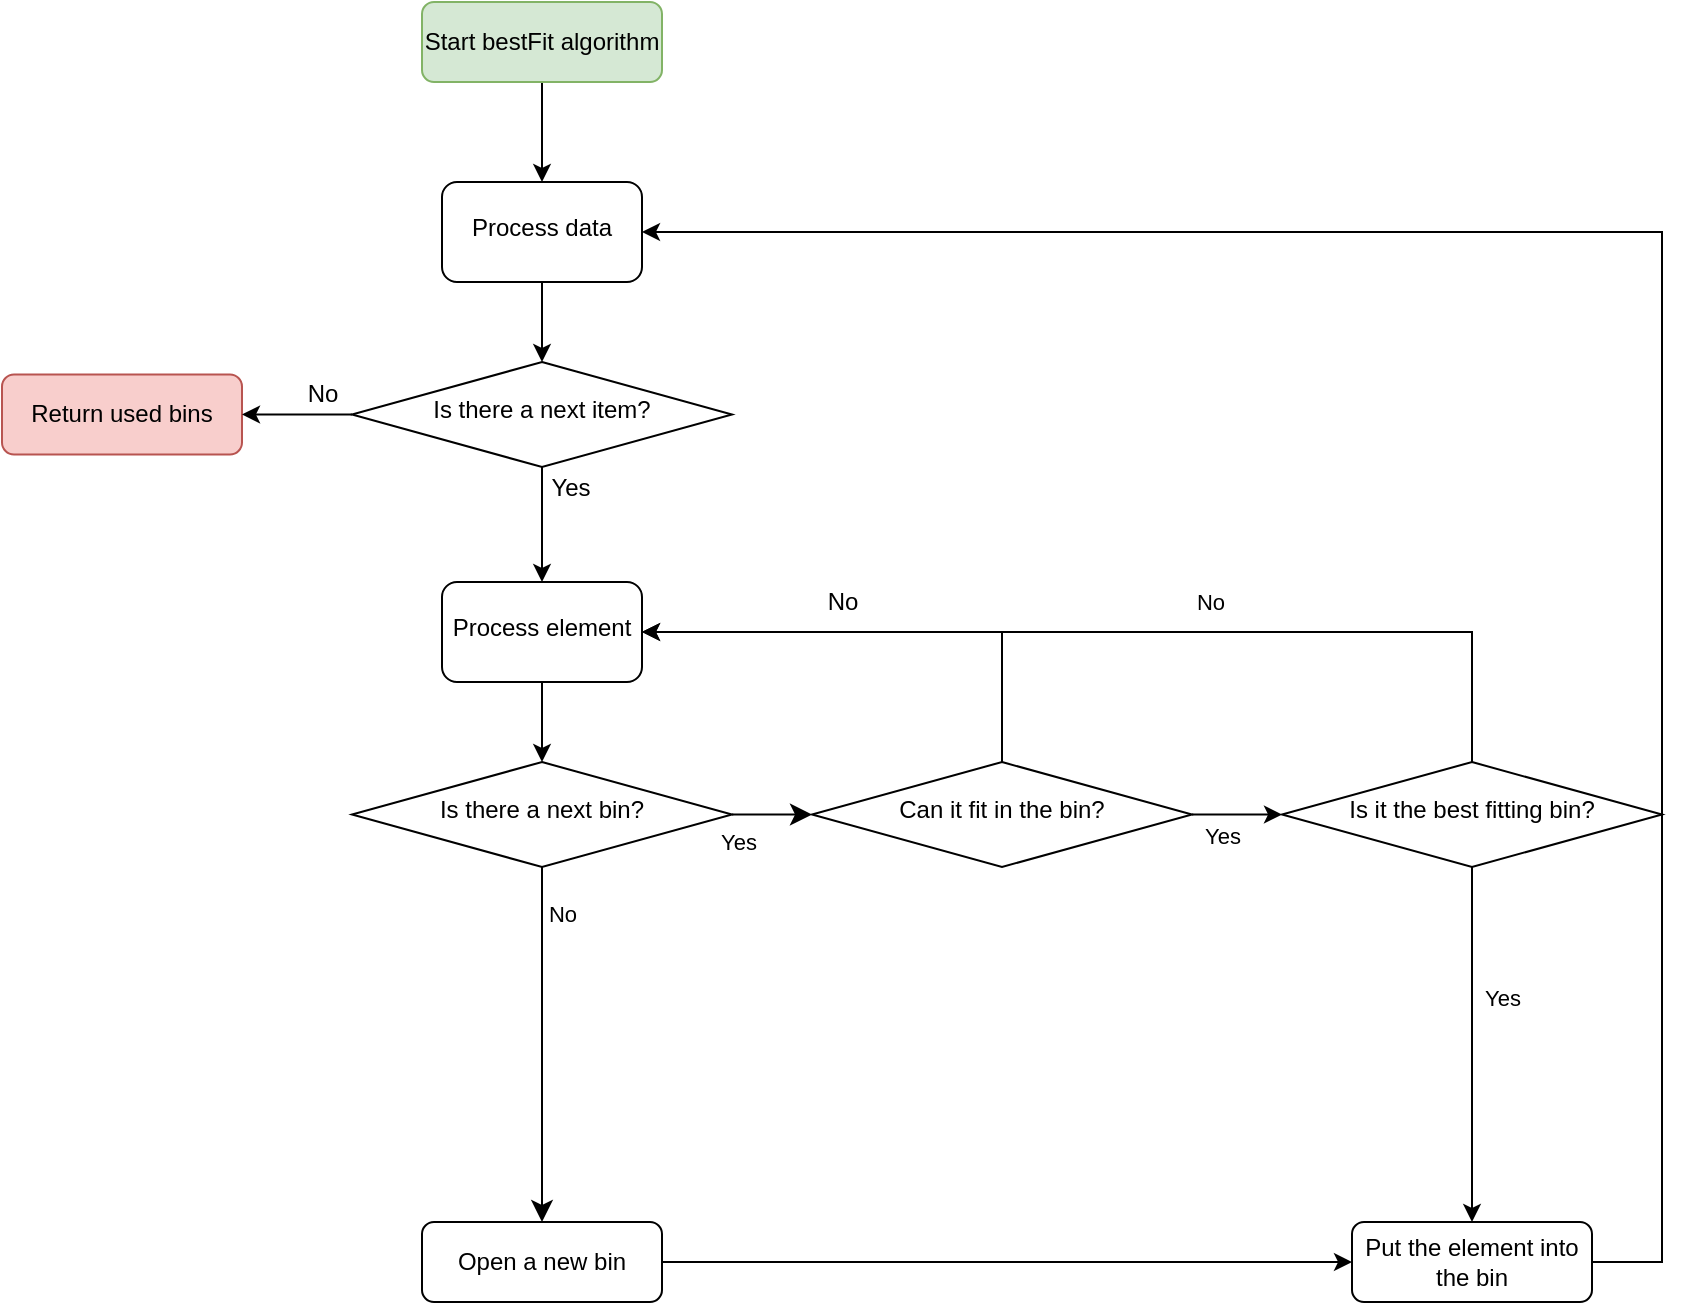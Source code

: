<mxfile version="17.4.0" type="device"><diagram id="C5RBs43oDa-KdzZeNtuy" name="Page-1"><mxGraphModel dx="1384" dy="720" grid="1" gridSize="10" guides="1" tooltips="1" connect="1" arrows="1" fold="1" page="1" pageScale="1" pageWidth="827" pageHeight="1169" math="0" shadow="0"><root><mxCell id="WIyWlLk6GJQsqaUBKTNV-0"/><mxCell id="WIyWlLk6GJQsqaUBKTNV-1" parent="WIyWlLk6GJQsqaUBKTNV-0"/><mxCell id="agns-Es65MP-PlPDPCuO-2" style="edgeStyle=orthogonalEdgeStyle;rounded=0;orthogonalLoop=1;jettySize=auto;html=1;entryX=0.5;entryY=0;entryDx=0;entryDy=0;" parent="WIyWlLk6GJQsqaUBKTNV-1" source="WIyWlLk6GJQsqaUBKTNV-3" target="WIyWlLk6GJQsqaUBKTNV-6" edge="1"><mxGeometry relative="1" as="geometry"/></mxCell><mxCell id="WIyWlLk6GJQsqaUBKTNV-3" value="Start bestFit algorithm" style="rounded=1;whiteSpace=wrap;html=1;fontSize=12;glass=0;strokeWidth=1;shadow=0;fillColor=#d5e8d4;strokeColor=#82b366;" parent="WIyWlLk6GJQsqaUBKTNV-1" vertex="1"><mxGeometry x="340" y="50" width="120" height="40" as="geometry"/></mxCell><mxCell id="agns-Es65MP-PlPDPCuO-18" style="edgeStyle=orthogonalEdgeStyle;rounded=0;orthogonalLoop=1;jettySize=auto;html=1;exitX=0.5;exitY=1;exitDx=0;exitDy=0;endArrow=classic;endFill=1;" parent="WIyWlLk6GJQsqaUBKTNV-1" source="WIyWlLk6GJQsqaUBKTNV-6" target="agns-Es65MP-PlPDPCuO-15" edge="1"><mxGeometry relative="1" as="geometry"/></mxCell><mxCell id="WIyWlLk6GJQsqaUBKTNV-6" value="Process data" style="rounded=1;whiteSpace=wrap;html=1;shadow=0;fontFamily=Helvetica;fontSize=12;align=center;strokeWidth=1;spacing=6;spacingTop=-4;" parent="WIyWlLk6GJQsqaUBKTNV-1" vertex="1"><mxGeometry x="350" y="140" width="100" height="50" as="geometry"/></mxCell><mxCell id="WIyWlLk6GJQsqaUBKTNV-8" value="No" style="rounded=0;html=1;jettySize=auto;orthogonalLoop=1;fontSize=11;endArrow=classic;endFill=1;endSize=8;strokeWidth=1;shadow=0;labelBackgroundColor=none;edgeStyle=orthogonalEdgeStyle;" parent="WIyWlLk6GJQsqaUBKTNV-1" source="WIyWlLk6GJQsqaUBKTNV-10" target="WIyWlLk6GJQsqaUBKTNV-11" edge="1"><mxGeometry x="-0.739" y="10" relative="1" as="geometry"><mxPoint as="offset"/></mxGeometry></mxCell><mxCell id="WIyWlLk6GJQsqaUBKTNV-9" value="Yes" style="edgeStyle=orthogonalEdgeStyle;rounded=0;html=1;jettySize=auto;orthogonalLoop=1;fontSize=11;endArrow=classic;endFill=1;endSize=8;strokeWidth=1;shadow=0;labelBackgroundColor=none;entryX=0;entryY=0.5;entryDx=0;entryDy=0;" parent="WIyWlLk6GJQsqaUBKTNV-1" source="WIyWlLk6GJQsqaUBKTNV-10" target="ZG5LSwNpVaLcJSAw-wQz-0" edge="1"><mxGeometry x="-0.841" y="-14" relative="1" as="geometry"><mxPoint as="offset"/><mxPoint x="580" y="400" as="targetPoint"/><Array as="points"/></mxGeometry></mxCell><mxCell id="WIyWlLk6GJQsqaUBKTNV-10" value="Is there a next bin?" style="rhombus;whiteSpace=wrap;html=1;shadow=0;fontFamily=Helvetica;fontSize=12;align=center;strokeWidth=1;spacing=6;spacingTop=-4;" parent="WIyWlLk6GJQsqaUBKTNV-1" vertex="1"><mxGeometry x="305" y="430" width="190" height="52.5" as="geometry"/></mxCell><mxCell id="agns-Es65MP-PlPDPCuO-29" style="edgeStyle=orthogonalEdgeStyle;rounded=0;orthogonalLoop=1;jettySize=auto;html=1;exitX=1;exitY=0.5;exitDx=0;exitDy=0;entryX=0;entryY=0.5;entryDx=0;entryDy=0;endArrow=classic;endFill=1;" parent="WIyWlLk6GJQsqaUBKTNV-1" source="WIyWlLk6GJQsqaUBKTNV-11" target="agns-Es65MP-PlPDPCuO-8" edge="1"><mxGeometry relative="1" as="geometry"/></mxCell><mxCell id="WIyWlLk6GJQsqaUBKTNV-11" value="Open a new bin" style="rounded=1;whiteSpace=wrap;html=1;fontSize=12;glass=0;strokeWidth=1;shadow=0;" parent="WIyWlLk6GJQsqaUBKTNV-1" vertex="1"><mxGeometry x="340" y="660" width="120" height="40" as="geometry"/></mxCell><mxCell id="agns-Es65MP-PlPDPCuO-4" style="edgeStyle=orthogonalEdgeStyle;rounded=0;orthogonalLoop=1;jettySize=auto;html=1;" parent="WIyWlLk6GJQsqaUBKTNV-1" source="agns-Es65MP-PlPDPCuO-0" target="WIyWlLk6GJQsqaUBKTNV-10" edge="1"><mxGeometry relative="1" as="geometry"/></mxCell><mxCell id="agns-Es65MP-PlPDPCuO-0" value="Process element" style="rounded=1;whiteSpace=wrap;html=1;shadow=0;fontFamily=Helvetica;fontSize=12;align=center;strokeWidth=1;spacing=6;spacingTop=-4;" parent="WIyWlLk6GJQsqaUBKTNV-1" vertex="1"><mxGeometry x="350" y="340" width="100" height="50" as="geometry"/></mxCell><mxCell id="agns-Es65MP-PlPDPCuO-30" style="edgeStyle=orthogonalEdgeStyle;rounded=0;orthogonalLoop=1;jettySize=auto;html=1;exitX=1;exitY=0.5;exitDx=0;exitDy=0;entryX=1;entryY=0.5;entryDx=0;entryDy=0;endArrow=classic;endFill=1;" parent="WIyWlLk6GJQsqaUBKTNV-1" source="agns-Es65MP-PlPDPCuO-8" target="WIyWlLk6GJQsqaUBKTNV-6" edge="1"><mxGeometry relative="1" as="geometry"><Array as="points"><mxPoint x="960" y="680"/><mxPoint x="960" y="165"/></Array></mxGeometry></mxCell><mxCell id="agns-Es65MP-PlPDPCuO-8" value="Put the element into the bin" style="rounded=1;whiteSpace=wrap;html=1;fontSize=12;glass=0;strokeWidth=1;shadow=0;" parent="WIyWlLk6GJQsqaUBKTNV-1" vertex="1"><mxGeometry x="805" y="660" width="120" height="40" as="geometry"/></mxCell><mxCell id="agns-Es65MP-PlPDPCuO-14" value="Return used bins" style="rounded=1;whiteSpace=wrap;html=1;fontSize=12;glass=0;strokeWidth=1;shadow=0;fillColor=#f8cecc;strokeColor=#b85450;" parent="WIyWlLk6GJQsqaUBKTNV-1" vertex="1"><mxGeometry x="130" y="236.25" width="120" height="40" as="geometry"/></mxCell><mxCell id="agns-Es65MP-PlPDPCuO-16" style="edgeStyle=orthogonalEdgeStyle;rounded=0;orthogonalLoop=1;jettySize=auto;html=1;entryX=0.5;entryY=0;entryDx=0;entryDy=0;endArrow=classic;endFill=1;" parent="WIyWlLk6GJQsqaUBKTNV-1" source="agns-Es65MP-PlPDPCuO-15" target="agns-Es65MP-PlPDPCuO-0" edge="1"><mxGeometry relative="1" as="geometry"/></mxCell><mxCell id="agns-Es65MP-PlPDPCuO-21" style="edgeStyle=orthogonalEdgeStyle;rounded=0;orthogonalLoop=1;jettySize=auto;html=1;exitX=0;exitY=0.5;exitDx=0;exitDy=0;entryX=1;entryY=0.5;entryDx=0;entryDy=0;endArrow=classic;endFill=1;" parent="WIyWlLk6GJQsqaUBKTNV-1" source="agns-Es65MP-PlPDPCuO-15" target="agns-Es65MP-PlPDPCuO-14" edge="1"><mxGeometry relative="1" as="geometry"/></mxCell><mxCell id="agns-Es65MP-PlPDPCuO-15" value="Is there a next item?" style="rhombus;whiteSpace=wrap;html=1;shadow=0;fontFamily=Helvetica;fontSize=12;align=center;strokeWidth=1;spacing=6;spacingTop=-4;" parent="WIyWlLk6GJQsqaUBKTNV-1" vertex="1"><mxGeometry x="305" y="230" width="190" height="52.5" as="geometry"/></mxCell><mxCell id="agns-Es65MP-PlPDPCuO-17" value="Yes" style="text;html=1;align=center;verticalAlign=middle;resizable=0;points=[];autosize=1;strokeColor=none;fillColor=none;" parent="WIyWlLk6GJQsqaUBKTNV-1" vertex="1"><mxGeometry x="394" y="282.5" width="40" height="20" as="geometry"/></mxCell><mxCell id="agns-Es65MP-PlPDPCuO-20" value="No" style="text;html=1;align=center;verticalAlign=middle;resizable=0;points=[];autosize=1;strokeColor=none;fillColor=none;" parent="WIyWlLk6GJQsqaUBKTNV-1" vertex="1"><mxGeometry x="275" y="236.25" width="30" height="20" as="geometry"/></mxCell><mxCell id="Vm8U8-5LNoo06sdCsBGb-10" style="edgeStyle=orthogonalEdgeStyle;rounded=0;orthogonalLoop=1;jettySize=auto;html=1;entryX=1;entryY=0.5;entryDx=0;entryDy=0;" parent="WIyWlLk6GJQsqaUBKTNV-1" source="ZG5LSwNpVaLcJSAw-wQz-0" target="agns-Es65MP-PlPDPCuO-0" edge="1"><mxGeometry relative="1" as="geometry"><Array as="points"><mxPoint x="630" y="365"/></Array></mxGeometry></mxCell><mxCell id="Vm8U8-5LNoo06sdCsBGb-12" style="edgeStyle=orthogonalEdgeStyle;rounded=0;orthogonalLoop=1;jettySize=auto;html=1;entryX=0;entryY=0.5;entryDx=0;entryDy=0;" parent="WIyWlLk6GJQsqaUBKTNV-1" source="ZG5LSwNpVaLcJSAw-wQz-0" target="Vm8U8-5LNoo06sdCsBGb-0" edge="1"><mxGeometry relative="1" as="geometry"/></mxCell><mxCell id="Vm8U8-5LNoo06sdCsBGb-13" value="Yes" style="edgeLabel;html=1;align=center;verticalAlign=middle;resizable=0;points=[];" parent="Vm8U8-5LNoo06sdCsBGb-12" vertex="1" connectable="0"><mxGeometry x="-0.315" y="1" relative="1" as="geometry"><mxPoint x="-1" y="11" as="offset"/></mxGeometry></mxCell><mxCell id="ZG5LSwNpVaLcJSAw-wQz-0" value="Can it fit in the bin?" style="rhombus;whiteSpace=wrap;html=1;shadow=0;fontFamily=Helvetica;fontSize=12;align=center;strokeWidth=1;spacing=6;spacingTop=-4;" parent="WIyWlLk6GJQsqaUBKTNV-1" vertex="1"><mxGeometry x="535" y="430" width="190" height="52.5" as="geometry"/></mxCell><mxCell id="Vm8U8-5LNoo06sdCsBGb-6" style="edgeStyle=orthogonalEdgeStyle;rounded=0;orthogonalLoop=1;jettySize=auto;html=1;entryX=0.5;entryY=0;entryDx=0;entryDy=0;" parent="WIyWlLk6GJQsqaUBKTNV-1" source="Vm8U8-5LNoo06sdCsBGb-0" target="agns-Es65MP-PlPDPCuO-8" edge="1"><mxGeometry relative="1" as="geometry"/></mxCell><mxCell id="Vm8U8-5LNoo06sdCsBGb-7" value="Yes" style="edgeLabel;html=1;align=center;verticalAlign=middle;resizable=0;points=[];" parent="Vm8U8-5LNoo06sdCsBGb-6" vertex="1" connectable="0"><mxGeometry x="-0.32" y="1" relative="1" as="geometry"><mxPoint x="14" y="5" as="offset"/></mxGeometry></mxCell><mxCell id="Vm8U8-5LNoo06sdCsBGb-14" style="edgeStyle=orthogonalEdgeStyle;rounded=0;orthogonalLoop=1;jettySize=auto;html=1;entryX=1;entryY=0.5;entryDx=0;entryDy=0;" parent="WIyWlLk6GJQsqaUBKTNV-1" source="Vm8U8-5LNoo06sdCsBGb-0" target="agns-Es65MP-PlPDPCuO-0" edge="1"><mxGeometry relative="1" as="geometry"><Array as="points"><mxPoint x="865" y="365"/></Array></mxGeometry></mxCell><mxCell id="Vm8U8-5LNoo06sdCsBGb-15" value="No" style="edgeLabel;html=1;align=center;verticalAlign=middle;resizable=0;points=[];" parent="Vm8U8-5LNoo06sdCsBGb-14" vertex="1" connectable="0"><mxGeometry x="-0.182" y="1" relative="1" as="geometry"><mxPoint y="-16" as="offset"/></mxGeometry></mxCell><mxCell id="Vm8U8-5LNoo06sdCsBGb-0" value="Is it the best fitting bin?" style="rhombus;whiteSpace=wrap;html=1;shadow=0;fontFamily=Helvetica;fontSize=12;align=center;strokeWidth=1;spacing=6;spacingTop=-4;" parent="WIyWlLk6GJQsqaUBKTNV-1" vertex="1"><mxGeometry x="770" y="430" width="190" height="52.5" as="geometry"/></mxCell><mxCell id="Vm8U8-5LNoo06sdCsBGb-11" value="No" style="text;html=1;align=center;verticalAlign=middle;resizable=0;points=[];autosize=1;strokeColor=none;fillColor=none;" parent="WIyWlLk6GJQsqaUBKTNV-1" vertex="1"><mxGeometry x="535" y="340" width="30" height="20" as="geometry"/></mxCell></root></mxGraphModel></diagram></mxfile>